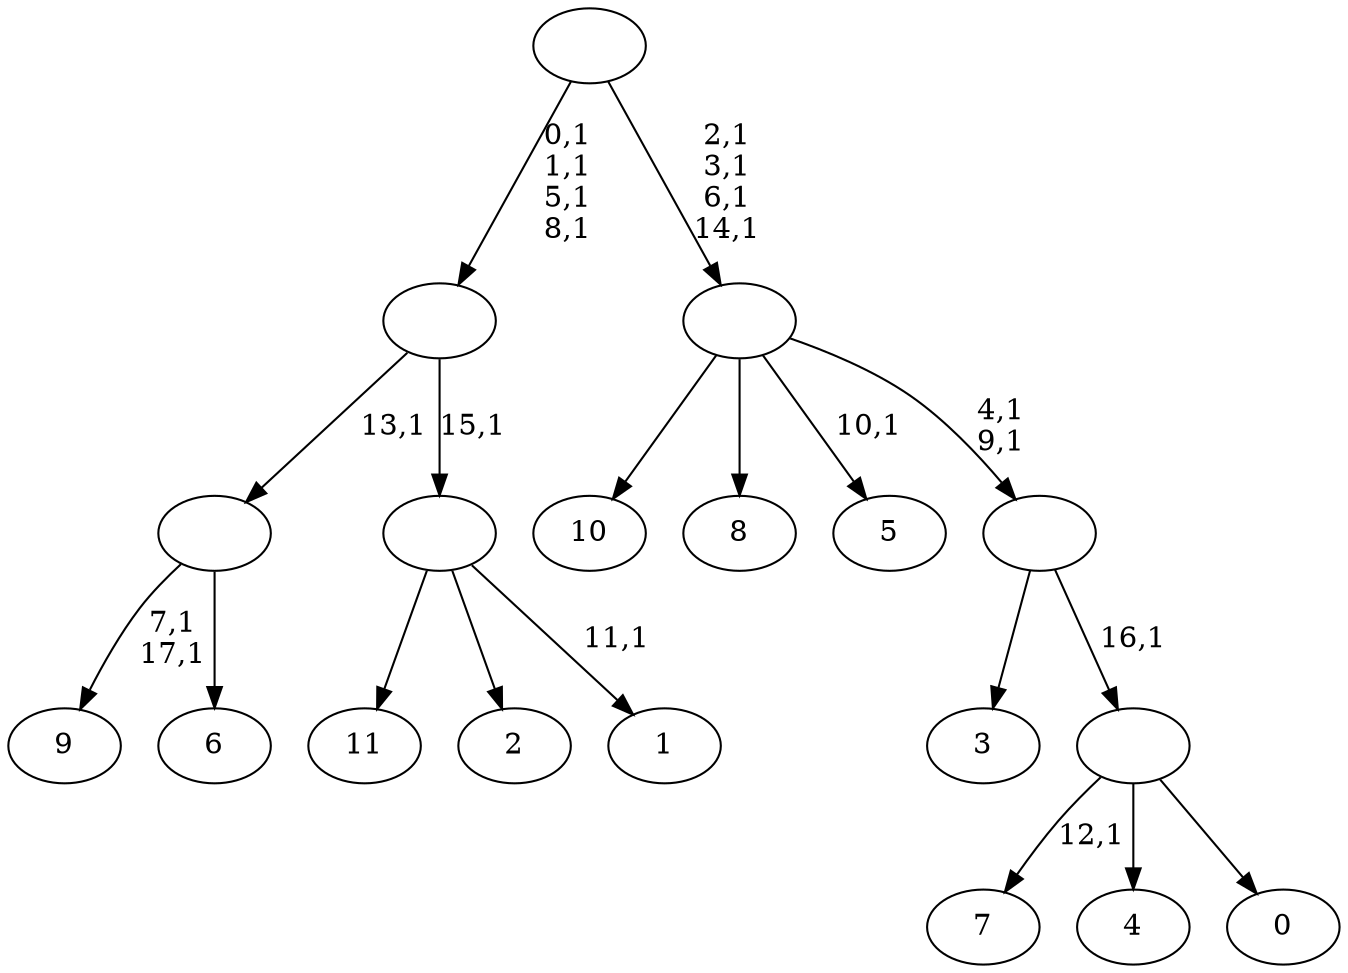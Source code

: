 digraph T {
	30 [label="11"]
	29 [label="10"]
	28 [label="9"]
	25 [label="8"]
	24 [label="7"]
	22 [label="6"]
	21 [label=""]
	20 [label="5"]
	18 [label="4"]
	17 [label="3"]
	16 [label="2"]
	15 [label="1"]
	13 [label=""]
	12 [label=""]
	8 [label="0"]
	7 [label=""]
	6 [label=""]
	4 [label=""]
	0 [label=""]
	21 -> 28 [label="7,1\n17,1"]
	21 -> 22 [label=""]
	13 -> 15 [label="11,1"]
	13 -> 30 [label=""]
	13 -> 16 [label=""]
	12 -> 21 [label="13,1"]
	12 -> 13 [label="15,1"]
	7 -> 24 [label="12,1"]
	7 -> 18 [label=""]
	7 -> 8 [label=""]
	6 -> 17 [label=""]
	6 -> 7 [label="16,1"]
	4 -> 6 [label="4,1\n9,1"]
	4 -> 20 [label="10,1"]
	4 -> 29 [label=""]
	4 -> 25 [label=""]
	0 -> 4 [label="2,1\n3,1\n6,1\n14,1"]
	0 -> 12 [label="0,1\n1,1\n5,1\n8,1"]
}
